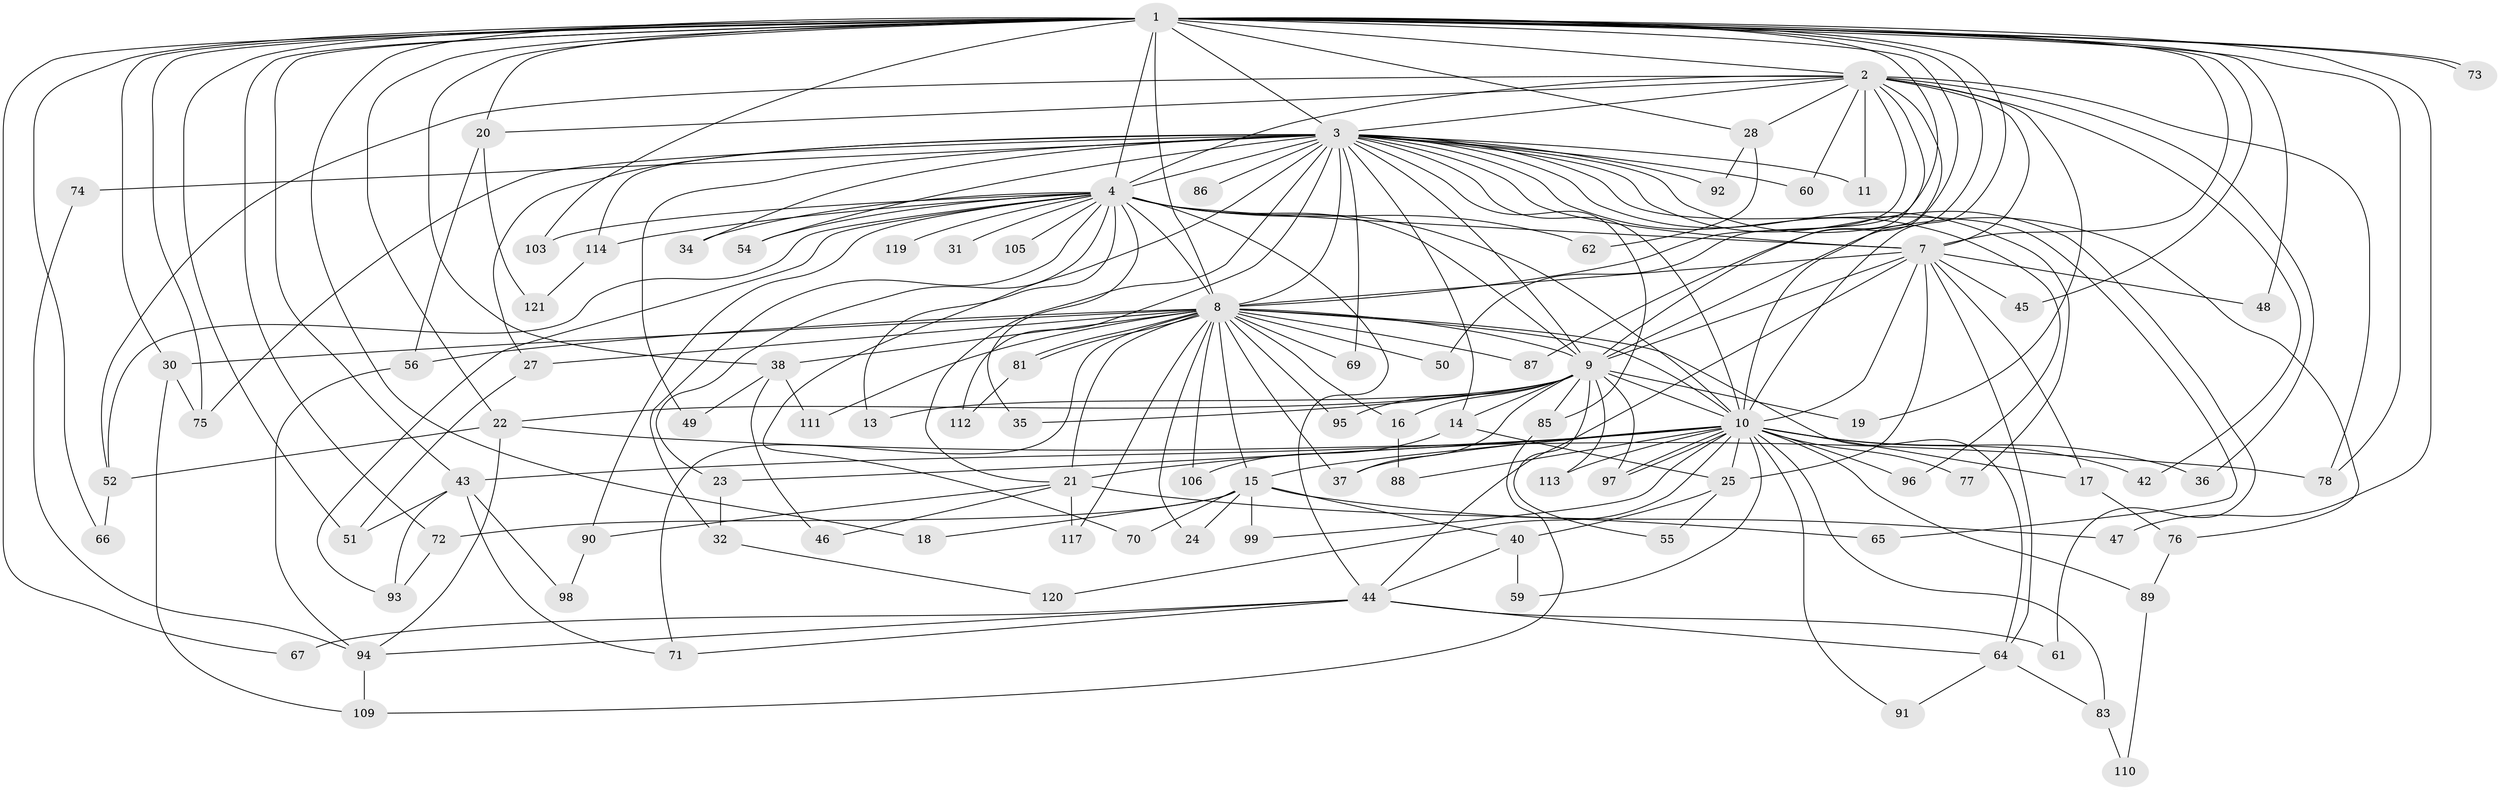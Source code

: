 // Generated by graph-tools (version 1.1) at 2025/51/02/27/25 19:51:46]
// undirected, 95 vertices, 212 edges
graph export_dot {
graph [start="1"]
  node [color=gray90,style=filled];
  1 [super="+82"];
  2 [super="+12"];
  3 [super="+5"];
  4 [super="+6"];
  7;
  8 [super="+68"];
  9 [super="+33"];
  10 [super="+107"];
  11;
  13;
  14 [super="+26"];
  15;
  16;
  17 [super="+41"];
  18;
  19;
  20;
  21 [super="+29"];
  22 [super="+39"];
  23;
  24;
  25 [super="+57"];
  27;
  28;
  30;
  31;
  32;
  34;
  35;
  36;
  37 [super="+108"];
  38;
  40;
  42;
  43 [super="+80"];
  44 [super="+58"];
  45;
  46;
  47;
  48;
  49;
  50;
  51 [super="+63"];
  52 [super="+53"];
  54;
  55;
  56 [super="+104"];
  59;
  60;
  61;
  62;
  64 [super="+79"];
  65;
  66;
  67;
  69;
  70;
  71;
  72;
  73;
  74 [super="+115"];
  75 [super="+84"];
  76;
  77;
  78 [super="+102"];
  81;
  83;
  85;
  86;
  87;
  88;
  89;
  90;
  91;
  92;
  93 [super="+100"];
  94 [super="+101"];
  95;
  96;
  97 [super="+116"];
  98;
  99;
  103;
  105;
  106;
  109 [super="+118"];
  110;
  111;
  112;
  113;
  114;
  117;
  119;
  120;
  121;
  1 -- 2;
  1 -- 3 [weight=2];
  1 -- 4 [weight=2];
  1 -- 7;
  1 -- 8 [weight=2];
  1 -- 9;
  1 -- 10;
  1 -- 18;
  1 -- 20;
  1 -- 22 [weight=2];
  1 -- 28;
  1 -- 30;
  1 -- 38;
  1 -- 43;
  1 -- 45;
  1 -- 47;
  1 -- 48;
  1 -- 50;
  1 -- 51;
  1 -- 66;
  1 -- 67;
  1 -- 72;
  1 -- 73;
  1 -- 73;
  1 -- 78;
  1 -- 87;
  1 -- 103;
  1 -- 75;
  2 -- 3 [weight=3];
  2 -- 4 [weight=2];
  2 -- 7;
  2 -- 8;
  2 -- 9 [weight=2];
  2 -- 10 [weight=2];
  2 -- 11;
  2 -- 19;
  2 -- 20;
  2 -- 28;
  2 -- 52;
  2 -- 42;
  2 -- 36;
  2 -- 60;
  2 -- 78;
  3 -- 4 [weight=4];
  3 -- 7 [weight=2];
  3 -- 8 [weight=2];
  3 -- 9 [weight=2];
  3 -- 10 [weight=2];
  3 -- 11;
  3 -- 70;
  3 -- 86 [weight=2];
  3 -- 114;
  3 -- 65;
  3 -- 69;
  3 -- 74 [weight=2];
  3 -- 75;
  3 -- 14;
  3 -- 76;
  3 -- 77;
  3 -- 85;
  3 -- 27;
  3 -- 92;
  3 -- 96;
  3 -- 34;
  3 -- 112;
  3 -- 49;
  3 -- 54;
  3 -- 60;
  3 -- 61;
  3 -- 21;
  4 -- 7 [weight=2];
  4 -- 8 [weight=2];
  4 -- 9 [weight=2];
  4 -- 10 [weight=2];
  4 -- 13;
  4 -- 31 [weight=2];
  4 -- 90;
  4 -- 103;
  4 -- 105 [weight=2];
  4 -- 114;
  4 -- 23;
  4 -- 32;
  4 -- 34;
  4 -- 35;
  4 -- 44;
  4 -- 52;
  4 -- 54;
  4 -- 119;
  4 -- 62;
  4 -- 93;
  7 -- 8;
  7 -- 9;
  7 -- 10;
  7 -- 17;
  7 -- 25;
  7 -- 45;
  7 -- 48;
  7 -- 44;
  7 -- 64;
  8 -- 9;
  8 -- 10;
  8 -- 15;
  8 -- 16;
  8 -- 21 [weight=2];
  8 -- 24;
  8 -- 27;
  8 -- 30;
  8 -- 38;
  8 -- 50;
  8 -- 56;
  8 -- 64;
  8 -- 69;
  8 -- 71;
  8 -- 81;
  8 -- 81;
  8 -- 87;
  8 -- 106;
  8 -- 111;
  8 -- 117;
  8 -- 95;
  8 -- 37;
  9 -- 10;
  9 -- 13;
  9 -- 16;
  9 -- 19;
  9 -- 22;
  9 -- 35;
  9 -- 37;
  9 -- 55;
  9 -- 85;
  9 -- 95;
  9 -- 113;
  9 -- 97;
  9 -- 14;
  10 -- 15;
  10 -- 17 [weight=2];
  10 -- 21;
  10 -- 23;
  10 -- 36;
  10 -- 37;
  10 -- 42;
  10 -- 43;
  10 -- 59;
  10 -- 77;
  10 -- 83;
  10 -- 88;
  10 -- 89;
  10 -- 91;
  10 -- 96;
  10 -- 97;
  10 -- 97;
  10 -- 99;
  10 -- 113;
  10 -- 120;
  10 -- 25;
  14 -- 25;
  14 -- 106;
  15 -- 18;
  15 -- 24;
  15 -- 40;
  15 -- 47;
  15 -- 70;
  15 -- 72;
  15 -- 99;
  16 -- 88;
  17 -- 76;
  20 -- 56;
  20 -- 121;
  21 -- 90;
  21 -- 117;
  21 -- 65;
  21 -- 46;
  22 -- 52;
  22 -- 78;
  22 -- 94;
  23 -- 32;
  25 -- 40;
  25 -- 55;
  27 -- 51;
  28 -- 62;
  28 -- 92;
  30 -- 75;
  30 -- 109;
  32 -- 120;
  38 -- 46;
  38 -- 49;
  38 -- 111;
  40 -- 44;
  40 -- 59;
  43 -- 98;
  43 -- 93;
  43 -- 71;
  43 -- 51;
  44 -- 64;
  44 -- 67;
  44 -- 61;
  44 -- 71;
  44 -- 94;
  52 -- 66;
  56 -- 94;
  64 -- 83;
  64 -- 91;
  72 -- 93;
  74 -- 94;
  76 -- 89;
  81 -- 112;
  83 -- 110;
  85 -- 109;
  89 -- 110;
  90 -- 98;
  94 -- 109;
  114 -- 121;
}
